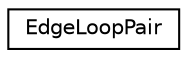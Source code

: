 digraph G
{
  edge [fontname="Helvetica",fontsize="10",labelfontname="Helvetica",labelfontsize="10"];
  node [fontname="Helvetica",fontsize="10",shape=record];
  rankdir=LR;
  Node1 [label="EdgeLoopPair",height=0.2,width=0.4,color="black", fillcolor="white", style="filled",URL="$d8/df9/structEdgeLoopPair.html"];
}
